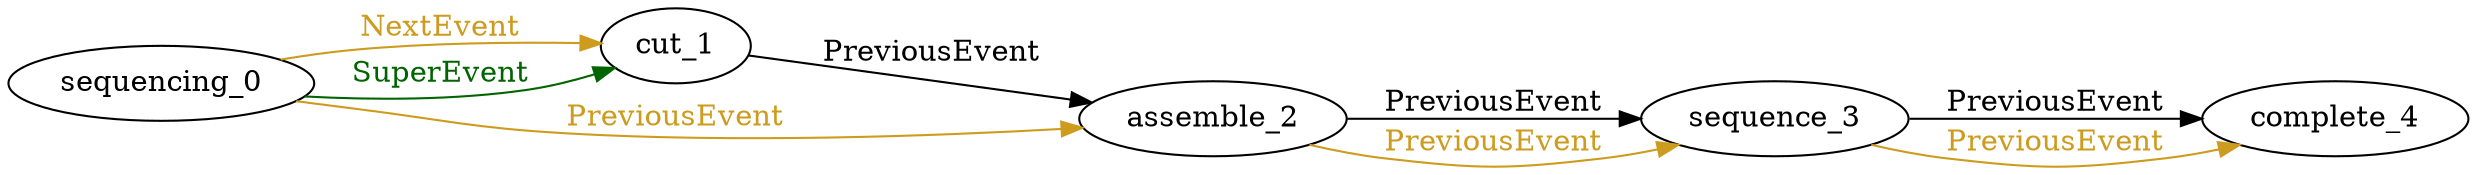 digraph finite_state_machine { 
	rankdir=LR;
	size="50,50";
node0 [label = "sequencing_0"]
node1 [label = "cut_1"]
node2 [label = "assemble_2"]
node3 [label = "sequence_3"]
node4 [label = "complete_4"]
node0 -> node1 [ label = "NextEvent" fontcolor="goldenrod3"  color = "goldenrod3"];
node0 -> node2 [ label = "PreviousEvent" fontcolor="goldenrod3"  color = "goldenrod3"];
node1 -> node2 [ label = "PreviousEvent" fontcolor="black"  color = "Black"];
node2 -> node3 [ label = "PreviousEvent" fontcolor="black"  color = "Black"];
node2 -> node3 [ label = "PreviousEvent" fontcolor="goldenrod3"  color = "goldenrod3"];
node3 -> node4 [ label = "PreviousEvent" fontcolor="black"  color = "Black"];
node3 -> node4 [ label = "PreviousEvent" fontcolor="goldenrod3"  color = "goldenrod3"];
node0 -> node1 [ label = "SuperEvent" fontcolor="darkgreen"  color = "darkgreen"];
}